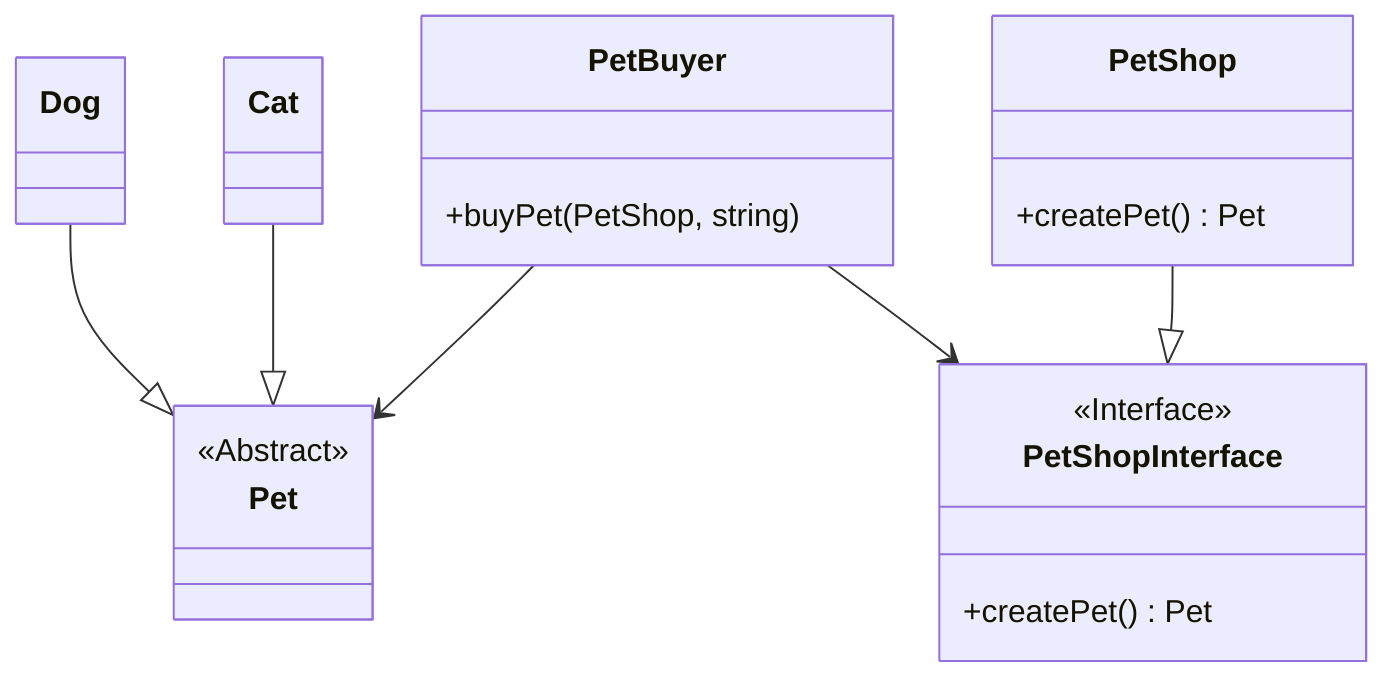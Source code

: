 classDiagram
direction TB
class PetBuyer {
    +buyPet(PetShop, string)
}
class PetShopInterface {
    +createPet() Pet
}
<<Interface>> PetShopInterface
class PetShop {
    +createPet() Pet
}
class Pet
<<Abstract>> Pet
class Cat
Class Dog
PetBuyer --> Pet
PetShop --|> PetShopInterface
PetBuyer --> PetShopInterface
Cat --|> Pet
Dog --|> Pet